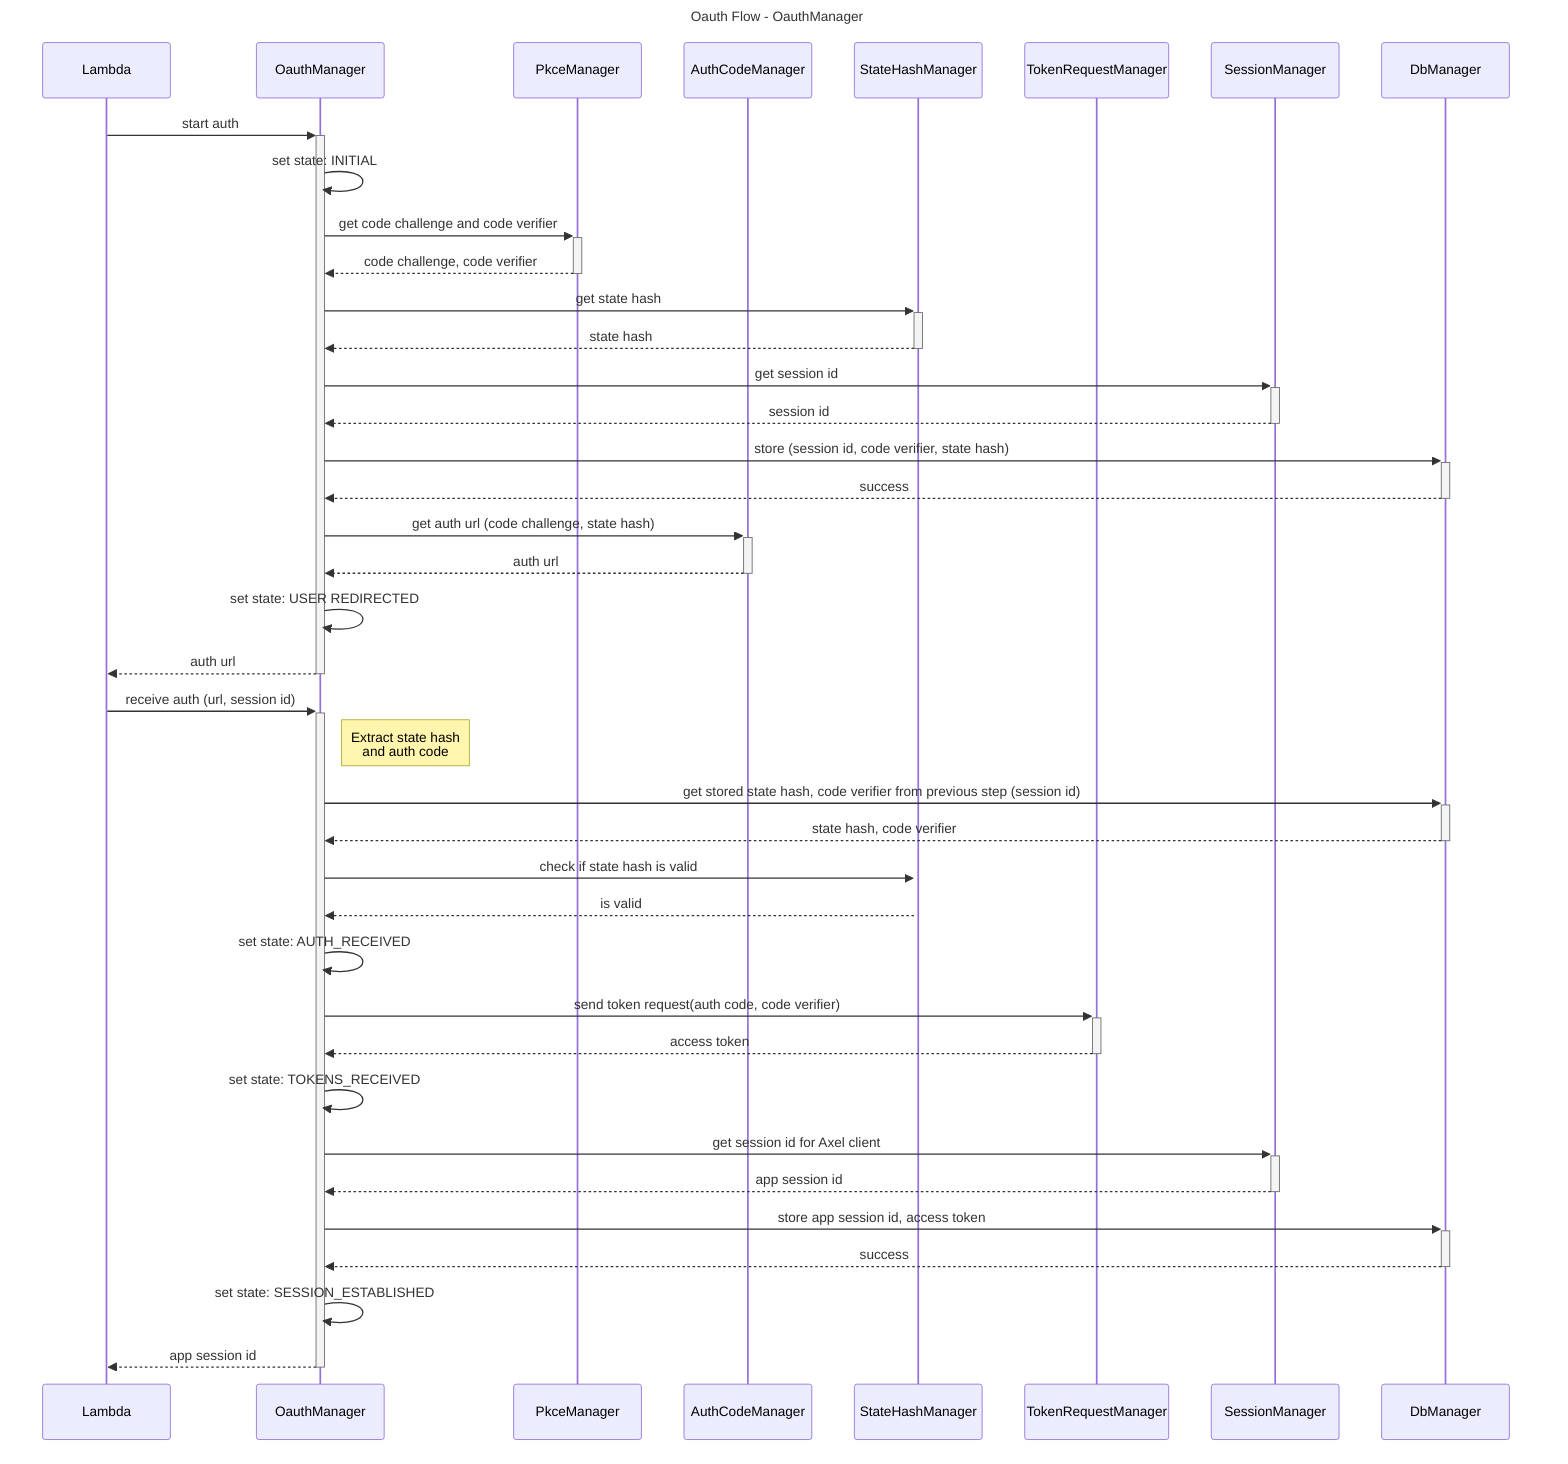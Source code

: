 ---
title: Oauth Flow - OauthManager
---
sequenceDiagram
    participant L as Lambda
    participant OM as OauthManager
    participant PM as PkceManager
    participant ACM as AuthCodeManager
    participant SHM as StateHashManager
    participant TRM as TokenRequestManager
    participant SM as SessionManager
    participant DM as DbManager

    L ->>+ OM: start auth
    OM ->> OM: set state: INITIAL
    OM ->>+ PM: get code challenge and code verifier
    PM -->>- OM: code challenge, code verifier
    OM ->>+ SHM: get state hash
    SHM -->>- OM: state hash
    OM ->>+ SM: get session id
    SM -->>- OM: session id
    OM ->>+ DM: store (session id, code verifier, state hash)
    DM -->>- OM: success
    OM ->>+ ACM: get auth url (code challenge, state hash)
    ACM -->>- OM: auth url
    OM ->> OM: set state: USER REDIRECTED
    OM -->>- L: auth url
    L ->>+ OM: receive auth (url, session id)
    note right of OM: Extract state hash <br> and auth code
    OM ->>+ DM: get stored state hash, code verifier from previous step (session id)
    DM -->>- OM: state hash, code verifier
    OM ->>+ SHM: check if state hash is valid
    SHM -->> OM: is valid
    OM ->> OM: set state: AUTH_RECEIVED
    OM ->>+ TRM: send token request(auth code, code verifier)
    TRM -->>- OM: access token
    OM ->> OM: set state: TOKENS_RECEIVED
    OM ->>+ SM: get session id for Axel client
    SM -->>- OM: app session id
    OM ->>+ DM: store app session id, access token
    DM -->>- OM: success
    OM ->> OM: set state: SESSION_ESTABLISHED
    OM -->>- L: app session id